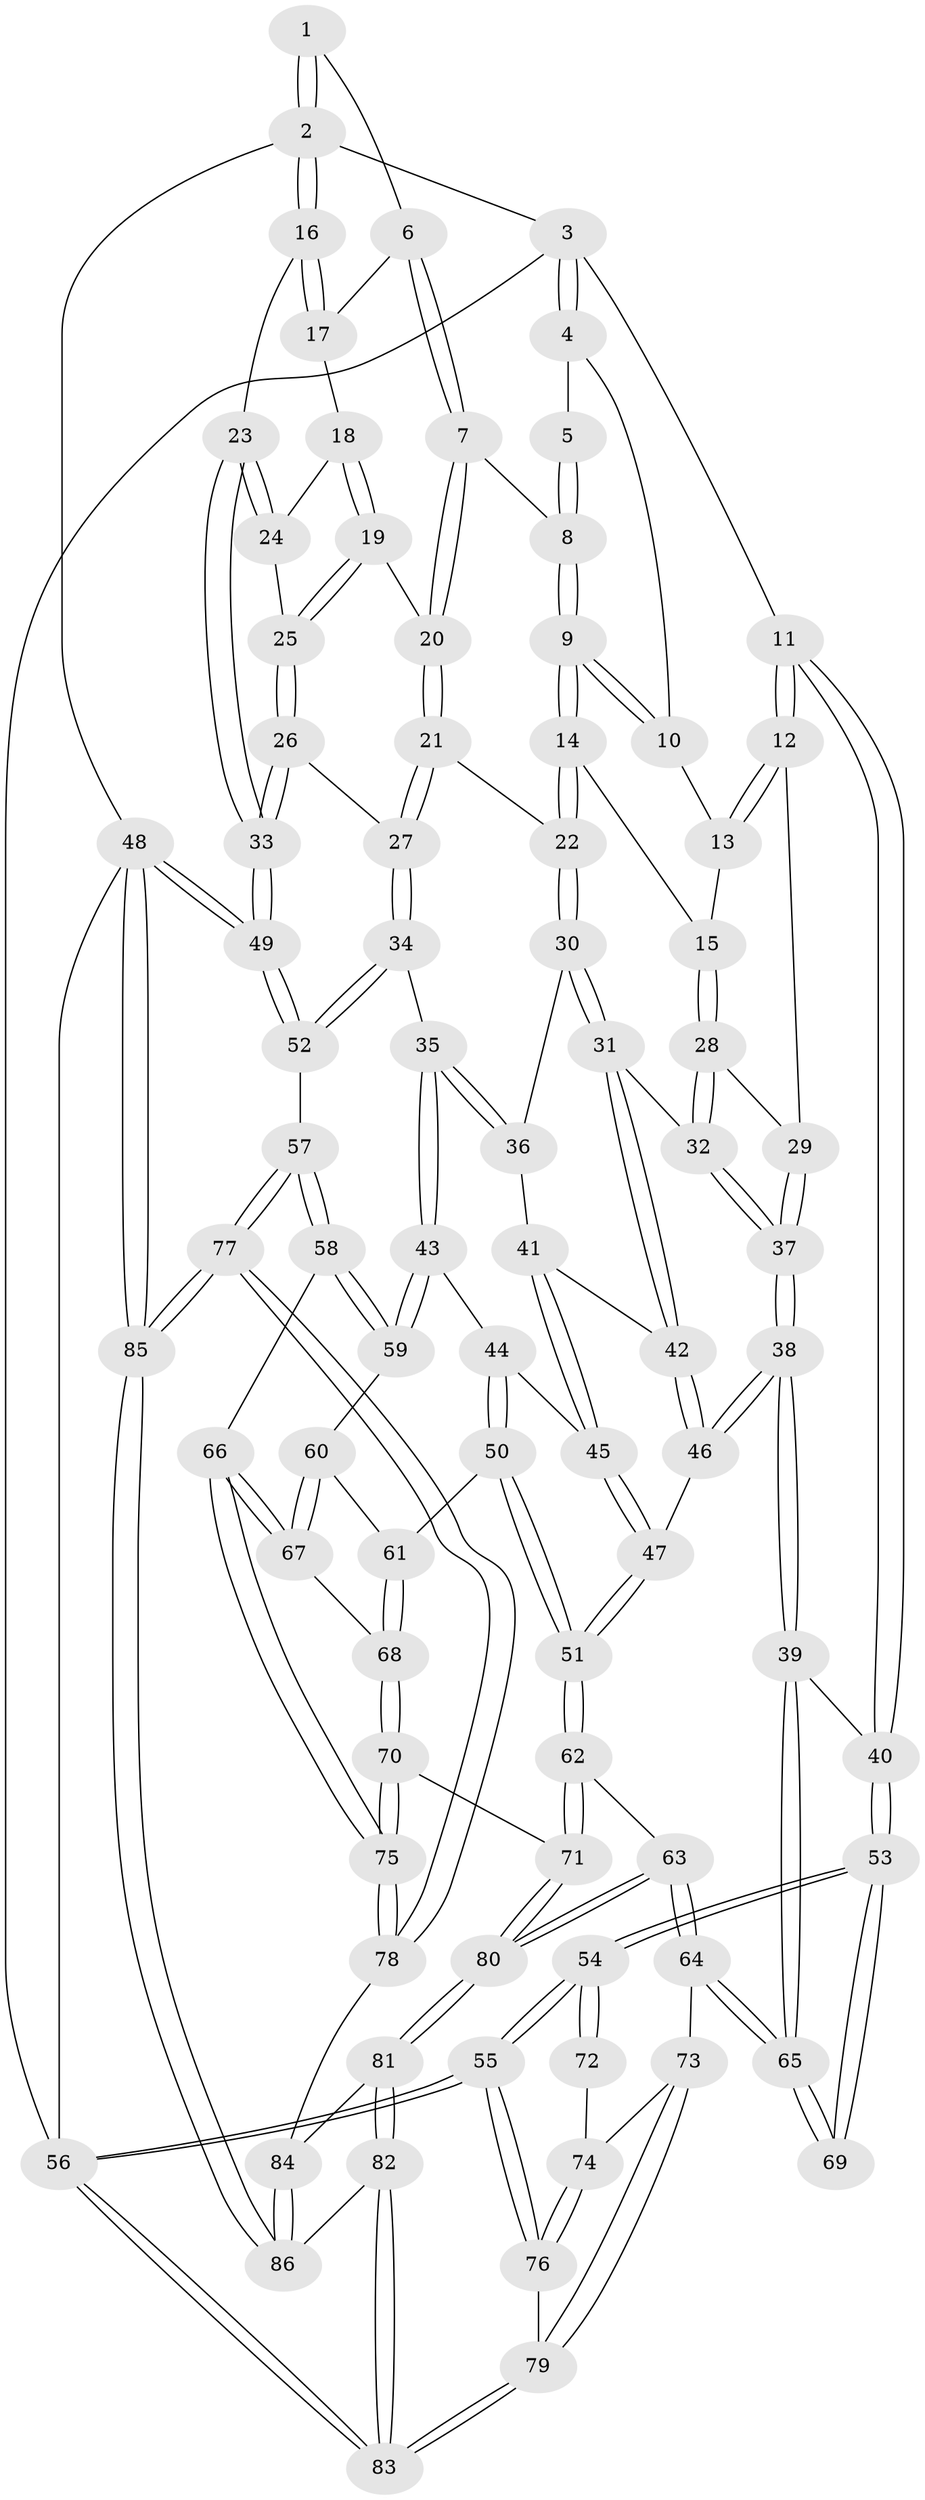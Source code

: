 // coarse degree distribution, {4: 0.3023255813953488, 5: 0.3023255813953488, 3: 0.23255813953488372, 6: 0.09302325581395349, 7: 0.023255813953488372, 8: 0.046511627906976744}
// Generated by graph-tools (version 1.1) at 2025/05/03/04/25 22:05:41]
// undirected, 86 vertices, 212 edges
graph export_dot {
graph [start="1"]
  node [color=gray90,style=filled];
  1 [pos="+1+0"];
  2 [pos="+1+0"];
  3 [pos="+0+0"];
  4 [pos="+0.4835034959036373+0"];
  5 [pos="+0.5541740885046649+0"];
  6 [pos="+0.8418945506596354+0.08151357256792535"];
  7 [pos="+0.7731599204578015+0.144271586348074"];
  8 [pos="+0.7363924453637287+0.13513635565653664"];
  9 [pos="+0.5663541633431698+0.18679820163773186"];
  10 [pos="+0.4720204802405158+0"];
  11 [pos="+0+0.17628755493116094"];
  12 [pos="+0.10088066919428103+0.20339836569453174"];
  13 [pos="+0.37815915538299755+0.10094687000685892"];
  14 [pos="+0.5658892574574064+0.18839503939659866"];
  15 [pos="+0.4183265088797398+0.2870479187513947"];
  16 [pos="+1+0.08471908846311171"];
  17 [pos="+0.9414809214976053+0.1616117667221409"];
  18 [pos="+0.9295842098499268+0.24674122629987943"];
  19 [pos="+0.9025690380319832+0.27069669303497046"];
  20 [pos="+0.7977276037465217+0.2583009868724803"];
  21 [pos="+0.7942325409857464+0.26477129383500986"];
  22 [pos="+0.632287796026733+0.32236180792642233"];
  23 [pos="+1+0.1700455775918854"];
  24 [pos="+1+0.2437246153505806"];
  25 [pos="+0.9458832360010719+0.3458927234815356"];
  26 [pos="+0.9686045740163622+0.4084025956609435"];
  27 [pos="+0.8084866178976035+0.4629188186217984"];
  28 [pos="+0.41490547015060975+0.2923280013393442"];
  29 [pos="+0.334601719676427+0.30534345424271514"];
  30 [pos="+0.6295880528795724+0.3334392364826182"];
  31 [pos="+0.50922102802474+0.4202548541251235"];
  32 [pos="+0.489186644400588+0.4044508613709317"];
  33 [pos="+1+0.4901086739594741"];
  34 [pos="+0.7920564963902235+0.48504941716034"];
  35 [pos="+0.7816546991487225+0.4905846268362644"];
  36 [pos="+0.6752978044283571+0.39686712584001466"];
  37 [pos="+0.3121336592532048+0.47561990978813545"];
  38 [pos="+0.2670684309341093+0.5630164119553026"];
  39 [pos="+0.2525683745247515+0.5724381544839804"];
  40 [pos="+0+0.18078179281292053"];
  41 [pos="+0.5952204660802504+0.47402706417518914"];
  42 [pos="+0.5134019735235029+0.4410372799507789"];
  43 [pos="+0.7620165108818953+0.5166747151422024"];
  44 [pos="+0.6582487115609617+0.520444059982437"];
  45 [pos="+0.6540647610283036+0.5191262122878294"];
  46 [pos="+0.47986863457802487+0.5519938928994512"];
  47 [pos="+0.5041930204691216+0.5872524087962713"];
  48 [pos="+1+1"];
  49 [pos="+1+0.7073208087081857"];
  50 [pos="+0.5816692374202926+0.658392435436663"];
  51 [pos="+0.534783589797246+0.6684055467084985"];
  52 [pos="+1+0.7241048119126141"];
  53 [pos="+0+0.5366873813241082"];
  54 [pos="+0+0.7901159495226158"];
  55 [pos="+0+0.9196690157312208"];
  56 [pos="+0+1"];
  57 [pos="+0.9413198053029854+0.7879501946419275"];
  58 [pos="+0.8616485994955746+0.7462014927605608"];
  59 [pos="+0.7601474173488092+0.5351753879658949"];
  60 [pos="+0.6903459140953571+0.6479327260946469"];
  61 [pos="+0.6109219531286955+0.6601275416343639"];
  62 [pos="+0.5253862546763696+0.6908223286912327"];
  63 [pos="+0.3254623287907312+0.7744701535187571"];
  64 [pos="+0.2802474349739973+0.7375176390294745"];
  65 [pos="+0.2458136502278704+0.6093047366176856"];
  66 [pos="+0.7686007607207035+0.7420464341704494"];
  67 [pos="+0.7325043784066116+0.7261281122205782"];
  68 [pos="+0.6736478474623867+0.7569076769062115"];
  69 [pos="+0.07232108055761388+0.6539052616628918"];
  70 [pos="+0.6008844772706268+0.8404231622692204"];
  71 [pos="+0.5972586788977906+0.8401918802371486"];
  72 [pos="+0.06267109617078863+0.708981054885073"];
  73 [pos="+0.19339104694481177+0.7878588479918673"];
  74 [pos="+0.07760651682856472+0.7943677435279577"];
  75 [pos="+0.6799679620214758+0.878907922648678"];
  76 [pos="+0.04984273305218676+0.8162218388000873"];
  77 [pos="+0.8773571911795814+0.8897525030049338"];
  78 [pos="+0.6954720777047072+0.8938723970167274"];
  79 [pos="+0.1408299787251269+0.9566467212608821"];
  80 [pos="+0.40307062730987253+1"];
  81 [pos="+0.3858817747153246+1"];
  82 [pos="+0.37257835235287967+1"];
  83 [pos="+0.16051554042183416+1"];
  84 [pos="+0.6930099144335296+0.9220500603634686"];
  85 [pos="+0.8652035385383946+1"];
  86 [pos="+0.722345348786726+1"];
  1 -- 2;
  1 -- 2;
  1 -- 6;
  2 -- 3;
  2 -- 16;
  2 -- 16;
  2 -- 48;
  3 -- 4;
  3 -- 4;
  3 -- 11;
  3 -- 56;
  4 -- 5;
  4 -- 10;
  5 -- 8;
  5 -- 8;
  6 -- 7;
  6 -- 7;
  6 -- 17;
  7 -- 8;
  7 -- 20;
  7 -- 20;
  8 -- 9;
  8 -- 9;
  9 -- 10;
  9 -- 10;
  9 -- 14;
  9 -- 14;
  10 -- 13;
  11 -- 12;
  11 -- 12;
  11 -- 40;
  11 -- 40;
  12 -- 13;
  12 -- 13;
  12 -- 29;
  13 -- 15;
  14 -- 15;
  14 -- 22;
  14 -- 22;
  15 -- 28;
  15 -- 28;
  16 -- 17;
  16 -- 17;
  16 -- 23;
  17 -- 18;
  18 -- 19;
  18 -- 19;
  18 -- 24;
  19 -- 20;
  19 -- 25;
  19 -- 25;
  20 -- 21;
  20 -- 21;
  21 -- 22;
  21 -- 27;
  21 -- 27;
  22 -- 30;
  22 -- 30;
  23 -- 24;
  23 -- 24;
  23 -- 33;
  23 -- 33;
  24 -- 25;
  25 -- 26;
  25 -- 26;
  26 -- 27;
  26 -- 33;
  26 -- 33;
  27 -- 34;
  27 -- 34;
  28 -- 29;
  28 -- 32;
  28 -- 32;
  29 -- 37;
  29 -- 37;
  30 -- 31;
  30 -- 31;
  30 -- 36;
  31 -- 32;
  31 -- 42;
  31 -- 42;
  32 -- 37;
  32 -- 37;
  33 -- 49;
  33 -- 49;
  34 -- 35;
  34 -- 52;
  34 -- 52;
  35 -- 36;
  35 -- 36;
  35 -- 43;
  35 -- 43;
  36 -- 41;
  37 -- 38;
  37 -- 38;
  38 -- 39;
  38 -- 39;
  38 -- 46;
  38 -- 46;
  39 -- 40;
  39 -- 65;
  39 -- 65;
  40 -- 53;
  40 -- 53;
  41 -- 42;
  41 -- 45;
  41 -- 45;
  42 -- 46;
  42 -- 46;
  43 -- 44;
  43 -- 59;
  43 -- 59;
  44 -- 45;
  44 -- 50;
  44 -- 50;
  45 -- 47;
  45 -- 47;
  46 -- 47;
  47 -- 51;
  47 -- 51;
  48 -- 49;
  48 -- 49;
  48 -- 85;
  48 -- 85;
  48 -- 56;
  49 -- 52;
  49 -- 52;
  50 -- 51;
  50 -- 51;
  50 -- 61;
  51 -- 62;
  51 -- 62;
  52 -- 57;
  53 -- 54;
  53 -- 54;
  53 -- 69;
  53 -- 69;
  54 -- 55;
  54 -- 55;
  54 -- 72;
  54 -- 72;
  55 -- 56;
  55 -- 56;
  55 -- 76;
  55 -- 76;
  56 -- 83;
  56 -- 83;
  57 -- 58;
  57 -- 58;
  57 -- 77;
  57 -- 77;
  58 -- 59;
  58 -- 59;
  58 -- 66;
  59 -- 60;
  60 -- 61;
  60 -- 67;
  60 -- 67;
  61 -- 68;
  61 -- 68;
  62 -- 63;
  62 -- 71;
  62 -- 71;
  63 -- 64;
  63 -- 64;
  63 -- 80;
  63 -- 80;
  64 -- 65;
  64 -- 65;
  64 -- 73;
  65 -- 69;
  65 -- 69;
  66 -- 67;
  66 -- 67;
  66 -- 75;
  66 -- 75;
  67 -- 68;
  68 -- 70;
  68 -- 70;
  70 -- 71;
  70 -- 75;
  70 -- 75;
  71 -- 80;
  71 -- 80;
  72 -- 74;
  73 -- 74;
  73 -- 79;
  73 -- 79;
  74 -- 76;
  74 -- 76;
  75 -- 78;
  75 -- 78;
  76 -- 79;
  77 -- 78;
  77 -- 78;
  77 -- 85;
  77 -- 85;
  78 -- 84;
  79 -- 83;
  79 -- 83;
  80 -- 81;
  80 -- 81;
  81 -- 82;
  81 -- 82;
  81 -- 84;
  82 -- 83;
  82 -- 83;
  82 -- 86;
  84 -- 86;
  84 -- 86;
  85 -- 86;
  85 -- 86;
}
